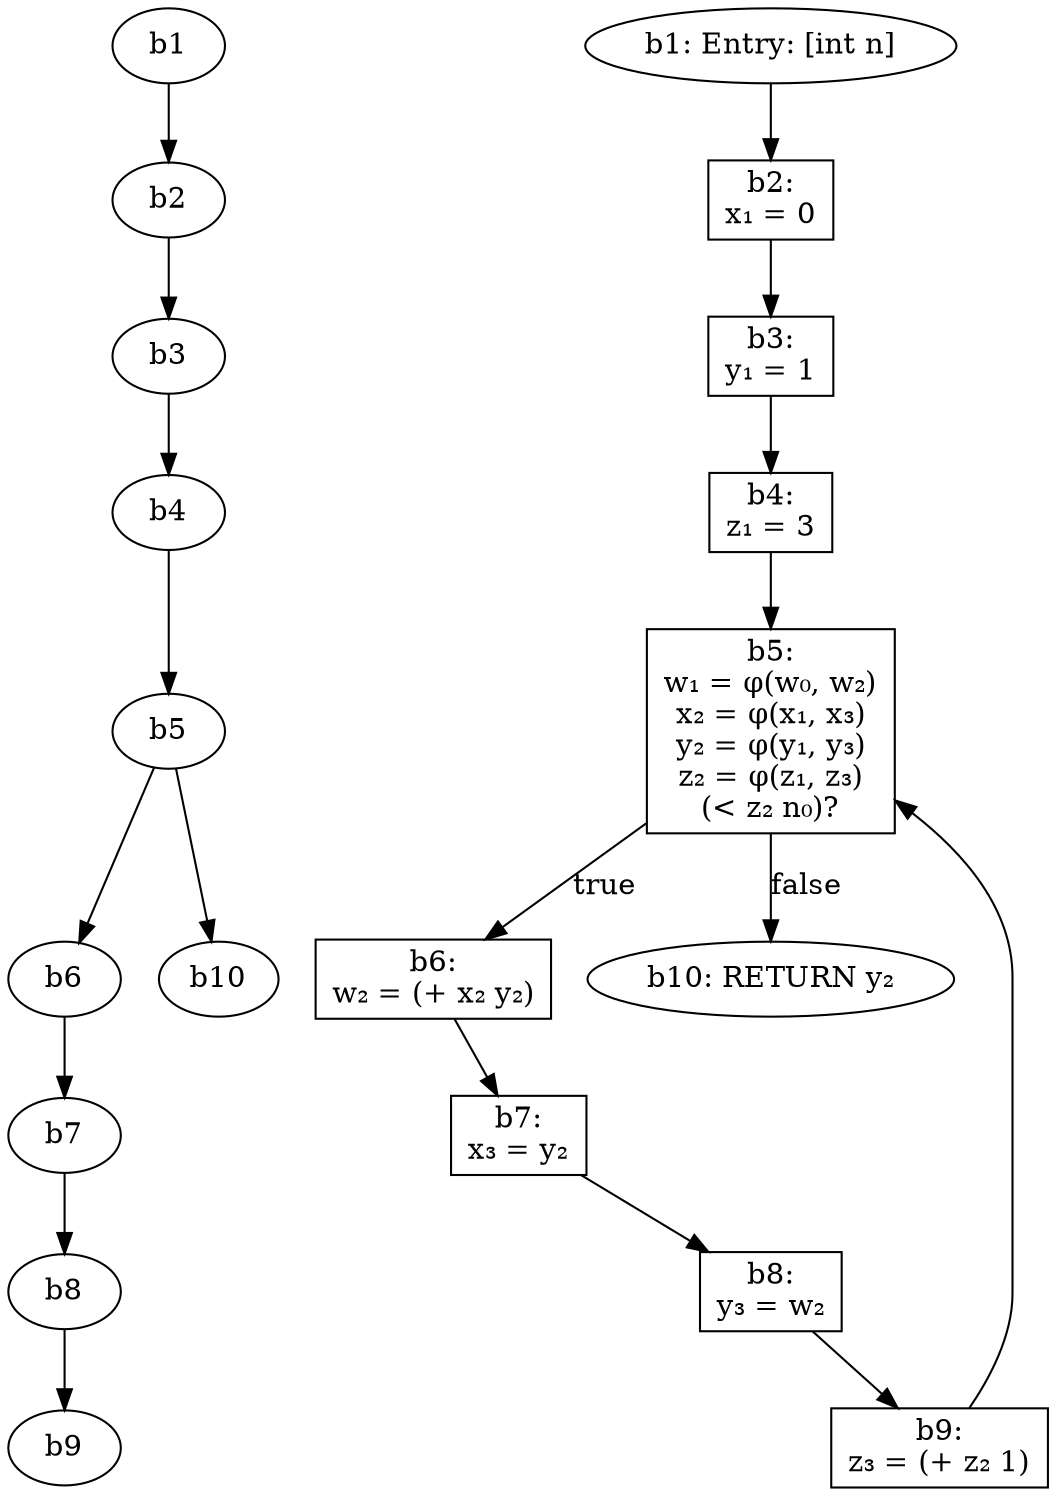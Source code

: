digraph g {
  d1 [label=b1];
  b1 [label="b1: Entry: [int n]"];
  b1 -> b2;
  d2 [label=b2];
  d1 -> d2;
  b2 [shape=box, label="b2:\nx₁ = 0"];
  b2 -> b3;
  d3 [label=b3];
  d2 -> d3;
  b3 [shape=box, label="b3:\ny₁ = 1"];
  b3 -> b4;
  d4 [label=b4];
  d3 -> d4;
  b5 [shape=box, label="b5:\nw₁ = φ(w₀, w₂)\nx₂ = φ(x₁, x₃)\ny₂ = φ(y₁, y₃)\nz₂ = φ(z₁, z₃)\n(< z₂ n₀)?"];
  b5 -> b6 [label=true];
  b5 -> b10 [label=false];
  d5 [label=b5];
  d4 -> d5;
  b4 [shape=box, label="b4:\nz₁ = 3"];
  b4 -> b5;
  d6 [label=b6];
  d5 -> d6;
  b6 [shape=box, label="b6:\nw₂ = (+ x₂ y₂)"];
  b6 -> b7;
  d7 [label=b7];
  d6 -> d7;
  b7 [shape=box, label="b7:\nx₃ = y₂"];
  b7 -> b8;
  d8 [label=b8];
  d7 -> d8;
  b8 [shape=box, label="b8:\ny₃ = w₂"];
  b8 -> b9;
  d9 [label=b9];
  d8 -> d9;
  b9 [shape=box, label="b9:\nz₃ = (+ z₂ 1)"];
  b9 -> b5;
  d10 [label=b10];
  d5 -> d10;
  b10 [label="b10: RETURN y₂"];
}

